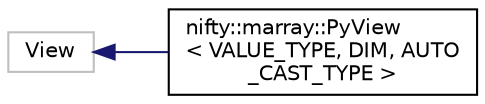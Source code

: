 digraph "Graphical Class Hierarchy"
{
  edge [fontname="Helvetica",fontsize="10",labelfontname="Helvetica",labelfontsize="10"];
  node [fontname="Helvetica",fontsize="10",shape=record];
  rankdir="LR";
  Node1 [label="View",height=0.2,width=0.4,color="grey75", fillcolor="white", style="filled"];
  Node1 -> Node2 [dir="back",color="midnightblue",fontsize="10",style="solid",fontname="Helvetica"];
  Node2 [label="nifty::marray::PyView\l\< VALUE_TYPE, DIM, AUTO\l_CAST_TYPE \>",height=0.2,width=0.4,color="black", fillcolor="white", style="filled",URL="$classnifty_1_1marray_1_1PyView.html"];
}
